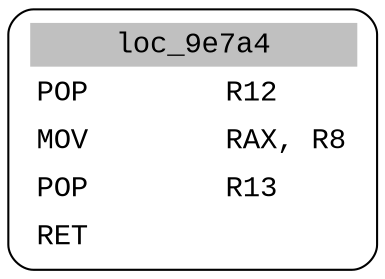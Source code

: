 digraph asm_graph {
1941 [
shape="Mrecord" fontname="Courier New"label =<<table border="0" cellborder="0" cellpadding="3"><tr><td align="center" colspan="2" bgcolor="grey">loc_9e7a4</td></tr><tr><td align="left">POP        R12</td></tr><tr><td align="left">MOV        RAX, R8</td></tr><tr><td align="left">POP        R13</td></tr><tr><td align="left">RET        </td></tr></table>> ];
}